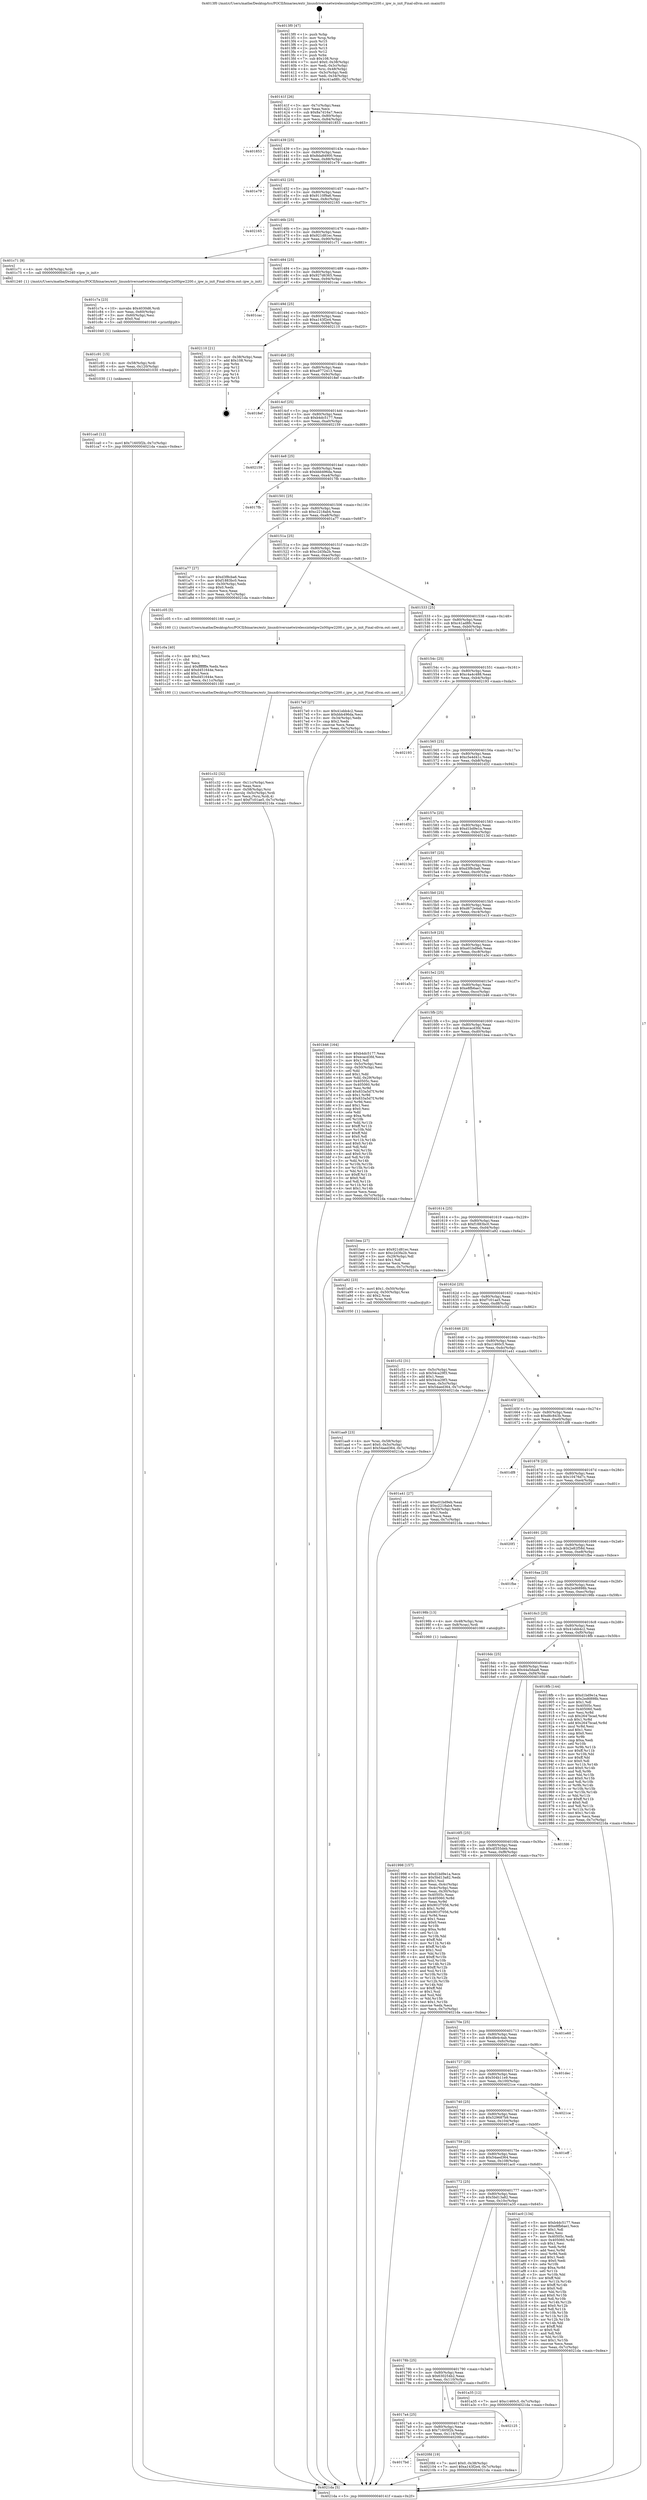 digraph "0x4013f0" {
  label = "0x4013f0 (/mnt/c/Users/mathe/Desktop/tcc/POCII/binaries/extr_linuxdriversnetwirelessintelipw2x00ipw2200.c_ipw_is_init_Final-ollvm.out::main(0))"
  labelloc = "t"
  node[shape=record]

  Entry [label="",width=0.3,height=0.3,shape=circle,fillcolor=black,style=filled]
  "0x40141f" [label="{
     0x40141f [26]\l
     | [instrs]\l
     &nbsp;&nbsp;0x40141f \<+3\>: mov -0x7c(%rbp),%eax\l
     &nbsp;&nbsp;0x401422 \<+2\>: mov %eax,%ecx\l
     &nbsp;&nbsp;0x401424 \<+6\>: sub $0x8a7d16a7,%ecx\l
     &nbsp;&nbsp;0x40142a \<+3\>: mov %eax,-0x80(%rbp)\l
     &nbsp;&nbsp;0x40142d \<+6\>: mov %ecx,-0x84(%rbp)\l
     &nbsp;&nbsp;0x401433 \<+6\>: je 0000000000401853 \<main+0x463\>\l
  }"]
  "0x401853" [label="{
     0x401853\l
  }", style=dashed]
  "0x401439" [label="{
     0x401439 [25]\l
     | [instrs]\l
     &nbsp;&nbsp;0x401439 \<+5\>: jmp 000000000040143e \<main+0x4e\>\l
     &nbsp;&nbsp;0x40143e \<+3\>: mov -0x80(%rbp),%eax\l
     &nbsp;&nbsp;0x401441 \<+5\>: sub $0x8da84900,%eax\l
     &nbsp;&nbsp;0x401446 \<+6\>: mov %eax,-0x88(%rbp)\l
     &nbsp;&nbsp;0x40144c \<+6\>: je 0000000000401e79 \<main+0xa89\>\l
  }"]
  Exit [label="",width=0.3,height=0.3,shape=circle,fillcolor=black,style=filled,peripheries=2]
  "0x401e79" [label="{
     0x401e79\l
  }", style=dashed]
  "0x401452" [label="{
     0x401452 [25]\l
     | [instrs]\l
     &nbsp;&nbsp;0x401452 \<+5\>: jmp 0000000000401457 \<main+0x67\>\l
     &nbsp;&nbsp;0x401457 \<+3\>: mov -0x80(%rbp),%eax\l
     &nbsp;&nbsp;0x40145a \<+5\>: sub $0x9110f9a6,%eax\l
     &nbsp;&nbsp;0x40145f \<+6\>: mov %eax,-0x8c(%rbp)\l
     &nbsp;&nbsp;0x401465 \<+6\>: je 0000000000402165 \<main+0xd75\>\l
  }"]
  "0x4017bd" [label="{
     0x4017bd\l
  }", style=dashed]
  "0x402165" [label="{
     0x402165\l
  }", style=dashed]
  "0x40146b" [label="{
     0x40146b [25]\l
     | [instrs]\l
     &nbsp;&nbsp;0x40146b \<+5\>: jmp 0000000000401470 \<main+0x80\>\l
     &nbsp;&nbsp;0x401470 \<+3\>: mov -0x80(%rbp),%eax\l
     &nbsp;&nbsp;0x401473 \<+5\>: sub $0x921d81ec,%eax\l
     &nbsp;&nbsp;0x401478 \<+6\>: mov %eax,-0x90(%rbp)\l
     &nbsp;&nbsp;0x40147e \<+6\>: je 0000000000401c71 \<main+0x881\>\l
  }"]
  "0x4020fd" [label="{
     0x4020fd [19]\l
     | [instrs]\l
     &nbsp;&nbsp;0x4020fd \<+7\>: movl $0x0,-0x38(%rbp)\l
     &nbsp;&nbsp;0x402104 \<+7\>: movl $0xa143f2e4,-0x7c(%rbp)\l
     &nbsp;&nbsp;0x40210b \<+5\>: jmp 00000000004021da \<main+0xdea\>\l
  }"]
  "0x401c71" [label="{
     0x401c71 [9]\l
     | [instrs]\l
     &nbsp;&nbsp;0x401c71 \<+4\>: mov -0x58(%rbp),%rdi\l
     &nbsp;&nbsp;0x401c75 \<+5\>: call 0000000000401240 \<ipw_is_init\>\l
     | [calls]\l
     &nbsp;&nbsp;0x401240 \{1\} (/mnt/c/Users/mathe/Desktop/tcc/POCII/binaries/extr_linuxdriversnetwirelessintelipw2x00ipw2200.c_ipw_is_init_Final-ollvm.out::ipw_is_init)\l
  }"]
  "0x401484" [label="{
     0x401484 [25]\l
     | [instrs]\l
     &nbsp;&nbsp;0x401484 \<+5\>: jmp 0000000000401489 \<main+0x99\>\l
     &nbsp;&nbsp;0x401489 \<+3\>: mov -0x80(%rbp),%eax\l
     &nbsp;&nbsp;0x40148c \<+5\>: sub $0x927d6365,%eax\l
     &nbsp;&nbsp;0x401491 \<+6\>: mov %eax,-0x94(%rbp)\l
     &nbsp;&nbsp;0x401497 \<+6\>: je 0000000000401cac \<main+0x8bc\>\l
  }"]
  "0x4017a4" [label="{
     0x4017a4 [25]\l
     | [instrs]\l
     &nbsp;&nbsp;0x4017a4 \<+5\>: jmp 00000000004017a9 \<main+0x3b9\>\l
     &nbsp;&nbsp;0x4017a9 \<+3\>: mov -0x80(%rbp),%eax\l
     &nbsp;&nbsp;0x4017ac \<+5\>: sub $0x71605f2b,%eax\l
     &nbsp;&nbsp;0x4017b1 \<+6\>: mov %eax,-0x114(%rbp)\l
     &nbsp;&nbsp;0x4017b7 \<+6\>: je 00000000004020fd \<main+0xd0d\>\l
  }"]
  "0x401cac" [label="{
     0x401cac\l
  }", style=dashed]
  "0x40149d" [label="{
     0x40149d [25]\l
     | [instrs]\l
     &nbsp;&nbsp;0x40149d \<+5\>: jmp 00000000004014a2 \<main+0xb2\>\l
     &nbsp;&nbsp;0x4014a2 \<+3\>: mov -0x80(%rbp),%eax\l
     &nbsp;&nbsp;0x4014a5 \<+5\>: sub $0xa143f2e4,%eax\l
     &nbsp;&nbsp;0x4014aa \<+6\>: mov %eax,-0x98(%rbp)\l
     &nbsp;&nbsp;0x4014b0 \<+6\>: je 0000000000402110 \<main+0xd20\>\l
  }"]
  "0x402125" [label="{
     0x402125\l
  }", style=dashed]
  "0x402110" [label="{
     0x402110 [21]\l
     | [instrs]\l
     &nbsp;&nbsp;0x402110 \<+3\>: mov -0x38(%rbp),%eax\l
     &nbsp;&nbsp;0x402113 \<+7\>: add $0x108,%rsp\l
     &nbsp;&nbsp;0x40211a \<+1\>: pop %rbx\l
     &nbsp;&nbsp;0x40211b \<+2\>: pop %r12\l
     &nbsp;&nbsp;0x40211d \<+2\>: pop %r13\l
     &nbsp;&nbsp;0x40211f \<+2\>: pop %r14\l
     &nbsp;&nbsp;0x402121 \<+2\>: pop %r15\l
     &nbsp;&nbsp;0x402123 \<+1\>: pop %rbp\l
     &nbsp;&nbsp;0x402124 \<+1\>: ret\l
  }"]
  "0x4014b6" [label="{
     0x4014b6 [25]\l
     | [instrs]\l
     &nbsp;&nbsp;0x4014b6 \<+5\>: jmp 00000000004014bb \<main+0xcb\>\l
     &nbsp;&nbsp;0x4014bb \<+3\>: mov -0x80(%rbp),%eax\l
     &nbsp;&nbsp;0x4014be \<+5\>: sub $0xa9772413,%eax\l
     &nbsp;&nbsp;0x4014c3 \<+6\>: mov %eax,-0x9c(%rbp)\l
     &nbsp;&nbsp;0x4014c9 \<+6\>: je 00000000004018ef \<main+0x4ff\>\l
  }"]
  "0x401ca0" [label="{
     0x401ca0 [12]\l
     | [instrs]\l
     &nbsp;&nbsp;0x401ca0 \<+7\>: movl $0x71605f2b,-0x7c(%rbp)\l
     &nbsp;&nbsp;0x401ca7 \<+5\>: jmp 00000000004021da \<main+0xdea\>\l
  }"]
  "0x4018ef" [label="{
     0x4018ef\l
  }", style=dashed]
  "0x4014cf" [label="{
     0x4014cf [25]\l
     | [instrs]\l
     &nbsp;&nbsp;0x4014cf \<+5\>: jmp 00000000004014d4 \<main+0xe4\>\l
     &nbsp;&nbsp;0x4014d4 \<+3\>: mov -0x80(%rbp),%eax\l
     &nbsp;&nbsp;0x4014d7 \<+5\>: sub $0xb4dc5177,%eax\l
     &nbsp;&nbsp;0x4014dc \<+6\>: mov %eax,-0xa0(%rbp)\l
     &nbsp;&nbsp;0x4014e2 \<+6\>: je 0000000000402159 \<main+0xd69\>\l
  }"]
  "0x401c91" [label="{
     0x401c91 [15]\l
     | [instrs]\l
     &nbsp;&nbsp;0x401c91 \<+4\>: mov -0x58(%rbp),%rdi\l
     &nbsp;&nbsp;0x401c95 \<+6\>: mov %eax,-0x120(%rbp)\l
     &nbsp;&nbsp;0x401c9b \<+5\>: call 0000000000401030 \<free@plt\>\l
     | [calls]\l
     &nbsp;&nbsp;0x401030 \{1\} (unknown)\l
  }"]
  "0x402159" [label="{
     0x402159\l
  }", style=dashed]
  "0x4014e8" [label="{
     0x4014e8 [25]\l
     | [instrs]\l
     &nbsp;&nbsp;0x4014e8 \<+5\>: jmp 00000000004014ed \<main+0xfd\>\l
     &nbsp;&nbsp;0x4014ed \<+3\>: mov -0x80(%rbp),%eax\l
     &nbsp;&nbsp;0x4014f0 \<+5\>: sub $0xbbb496da,%eax\l
     &nbsp;&nbsp;0x4014f5 \<+6\>: mov %eax,-0xa4(%rbp)\l
     &nbsp;&nbsp;0x4014fb \<+6\>: je 00000000004017fb \<main+0x40b\>\l
  }"]
  "0x401c7a" [label="{
     0x401c7a [23]\l
     | [instrs]\l
     &nbsp;&nbsp;0x401c7a \<+10\>: movabs $0x4030d6,%rdi\l
     &nbsp;&nbsp;0x401c84 \<+3\>: mov %eax,-0x60(%rbp)\l
     &nbsp;&nbsp;0x401c87 \<+3\>: mov -0x60(%rbp),%esi\l
     &nbsp;&nbsp;0x401c8a \<+2\>: mov $0x0,%al\l
     &nbsp;&nbsp;0x401c8c \<+5\>: call 0000000000401040 \<printf@plt\>\l
     | [calls]\l
     &nbsp;&nbsp;0x401040 \{1\} (unknown)\l
  }"]
  "0x4017fb" [label="{
     0x4017fb\l
  }", style=dashed]
  "0x401501" [label="{
     0x401501 [25]\l
     | [instrs]\l
     &nbsp;&nbsp;0x401501 \<+5\>: jmp 0000000000401506 \<main+0x116\>\l
     &nbsp;&nbsp;0x401506 \<+3\>: mov -0x80(%rbp),%eax\l
     &nbsp;&nbsp;0x401509 \<+5\>: sub $0xc2218ab4,%eax\l
     &nbsp;&nbsp;0x40150e \<+6\>: mov %eax,-0xa8(%rbp)\l
     &nbsp;&nbsp;0x401514 \<+6\>: je 0000000000401a77 \<main+0x687\>\l
  }"]
  "0x401c32" [label="{
     0x401c32 [32]\l
     | [instrs]\l
     &nbsp;&nbsp;0x401c32 \<+6\>: mov -0x11c(%rbp),%ecx\l
     &nbsp;&nbsp;0x401c38 \<+3\>: imul %eax,%ecx\l
     &nbsp;&nbsp;0x401c3b \<+4\>: mov -0x58(%rbp),%rsi\l
     &nbsp;&nbsp;0x401c3f \<+4\>: movslq -0x5c(%rbp),%rdi\l
     &nbsp;&nbsp;0x401c43 \<+3\>: mov %ecx,(%rsi,%rdi,4)\l
     &nbsp;&nbsp;0x401c46 \<+7\>: movl $0xf7c01ae5,-0x7c(%rbp)\l
     &nbsp;&nbsp;0x401c4d \<+5\>: jmp 00000000004021da \<main+0xdea\>\l
  }"]
  "0x401a77" [label="{
     0x401a77 [27]\l
     | [instrs]\l
     &nbsp;&nbsp;0x401a77 \<+5\>: mov $0xd3f8cba6,%eax\l
     &nbsp;&nbsp;0x401a7c \<+5\>: mov $0xf1883bc0,%ecx\l
     &nbsp;&nbsp;0x401a81 \<+3\>: mov -0x30(%rbp),%edx\l
     &nbsp;&nbsp;0x401a84 \<+3\>: cmp $0x0,%edx\l
     &nbsp;&nbsp;0x401a87 \<+3\>: cmove %ecx,%eax\l
     &nbsp;&nbsp;0x401a8a \<+3\>: mov %eax,-0x7c(%rbp)\l
     &nbsp;&nbsp;0x401a8d \<+5\>: jmp 00000000004021da \<main+0xdea\>\l
  }"]
  "0x40151a" [label="{
     0x40151a [25]\l
     | [instrs]\l
     &nbsp;&nbsp;0x40151a \<+5\>: jmp 000000000040151f \<main+0x12f\>\l
     &nbsp;&nbsp;0x40151f \<+3\>: mov -0x80(%rbp),%eax\l
     &nbsp;&nbsp;0x401522 \<+5\>: sub $0xc2d3fa2b,%eax\l
     &nbsp;&nbsp;0x401527 \<+6\>: mov %eax,-0xac(%rbp)\l
     &nbsp;&nbsp;0x40152d \<+6\>: je 0000000000401c05 \<main+0x815\>\l
  }"]
  "0x401c0a" [label="{
     0x401c0a [40]\l
     | [instrs]\l
     &nbsp;&nbsp;0x401c0a \<+5\>: mov $0x2,%ecx\l
     &nbsp;&nbsp;0x401c0f \<+1\>: cltd\l
     &nbsp;&nbsp;0x401c10 \<+2\>: idiv %ecx\l
     &nbsp;&nbsp;0x401c12 \<+6\>: imul $0xfffffffe,%edx,%ecx\l
     &nbsp;&nbsp;0x401c18 \<+6\>: add $0xd451644e,%ecx\l
     &nbsp;&nbsp;0x401c1e \<+3\>: add $0x1,%ecx\l
     &nbsp;&nbsp;0x401c21 \<+6\>: sub $0xd451644e,%ecx\l
     &nbsp;&nbsp;0x401c27 \<+6\>: mov %ecx,-0x11c(%rbp)\l
     &nbsp;&nbsp;0x401c2d \<+5\>: call 0000000000401160 \<next_i\>\l
     | [calls]\l
     &nbsp;&nbsp;0x401160 \{1\} (/mnt/c/Users/mathe/Desktop/tcc/POCII/binaries/extr_linuxdriversnetwirelessintelipw2x00ipw2200.c_ipw_is_init_Final-ollvm.out::next_i)\l
  }"]
  "0x401c05" [label="{
     0x401c05 [5]\l
     | [instrs]\l
     &nbsp;&nbsp;0x401c05 \<+5\>: call 0000000000401160 \<next_i\>\l
     | [calls]\l
     &nbsp;&nbsp;0x401160 \{1\} (/mnt/c/Users/mathe/Desktop/tcc/POCII/binaries/extr_linuxdriversnetwirelessintelipw2x00ipw2200.c_ipw_is_init_Final-ollvm.out::next_i)\l
  }"]
  "0x401533" [label="{
     0x401533 [25]\l
     | [instrs]\l
     &nbsp;&nbsp;0x401533 \<+5\>: jmp 0000000000401538 \<main+0x148\>\l
     &nbsp;&nbsp;0x401538 \<+3\>: mov -0x80(%rbp),%eax\l
     &nbsp;&nbsp;0x40153b \<+5\>: sub $0xc41ad8fc,%eax\l
     &nbsp;&nbsp;0x401540 \<+6\>: mov %eax,-0xb0(%rbp)\l
     &nbsp;&nbsp;0x401546 \<+6\>: je 00000000004017e0 \<main+0x3f0\>\l
  }"]
  "0x401aa9" [label="{
     0x401aa9 [23]\l
     | [instrs]\l
     &nbsp;&nbsp;0x401aa9 \<+4\>: mov %rax,-0x58(%rbp)\l
     &nbsp;&nbsp;0x401aad \<+7\>: movl $0x0,-0x5c(%rbp)\l
     &nbsp;&nbsp;0x401ab4 \<+7\>: movl $0x54aed364,-0x7c(%rbp)\l
     &nbsp;&nbsp;0x401abb \<+5\>: jmp 00000000004021da \<main+0xdea\>\l
  }"]
  "0x4017e0" [label="{
     0x4017e0 [27]\l
     | [instrs]\l
     &nbsp;&nbsp;0x4017e0 \<+5\>: mov $0x41ebb4c2,%eax\l
     &nbsp;&nbsp;0x4017e5 \<+5\>: mov $0xbbb496da,%ecx\l
     &nbsp;&nbsp;0x4017ea \<+3\>: mov -0x34(%rbp),%edx\l
     &nbsp;&nbsp;0x4017ed \<+3\>: cmp $0x2,%edx\l
     &nbsp;&nbsp;0x4017f0 \<+3\>: cmovne %ecx,%eax\l
     &nbsp;&nbsp;0x4017f3 \<+3\>: mov %eax,-0x7c(%rbp)\l
     &nbsp;&nbsp;0x4017f6 \<+5\>: jmp 00000000004021da \<main+0xdea\>\l
  }"]
  "0x40154c" [label="{
     0x40154c [25]\l
     | [instrs]\l
     &nbsp;&nbsp;0x40154c \<+5\>: jmp 0000000000401551 \<main+0x161\>\l
     &nbsp;&nbsp;0x401551 \<+3\>: mov -0x80(%rbp),%eax\l
     &nbsp;&nbsp;0x401554 \<+5\>: sub $0xc4a4c488,%eax\l
     &nbsp;&nbsp;0x401559 \<+6\>: mov %eax,-0xb4(%rbp)\l
     &nbsp;&nbsp;0x40155f \<+6\>: je 0000000000402193 \<main+0xda3\>\l
  }"]
  "0x4021da" [label="{
     0x4021da [5]\l
     | [instrs]\l
     &nbsp;&nbsp;0x4021da \<+5\>: jmp 000000000040141f \<main+0x2f\>\l
  }"]
  "0x4013f0" [label="{
     0x4013f0 [47]\l
     | [instrs]\l
     &nbsp;&nbsp;0x4013f0 \<+1\>: push %rbp\l
     &nbsp;&nbsp;0x4013f1 \<+3\>: mov %rsp,%rbp\l
     &nbsp;&nbsp;0x4013f4 \<+2\>: push %r15\l
     &nbsp;&nbsp;0x4013f6 \<+2\>: push %r14\l
     &nbsp;&nbsp;0x4013f8 \<+2\>: push %r13\l
     &nbsp;&nbsp;0x4013fa \<+2\>: push %r12\l
     &nbsp;&nbsp;0x4013fc \<+1\>: push %rbx\l
     &nbsp;&nbsp;0x4013fd \<+7\>: sub $0x108,%rsp\l
     &nbsp;&nbsp;0x401404 \<+7\>: movl $0x0,-0x38(%rbp)\l
     &nbsp;&nbsp;0x40140b \<+3\>: mov %edi,-0x3c(%rbp)\l
     &nbsp;&nbsp;0x40140e \<+4\>: mov %rsi,-0x48(%rbp)\l
     &nbsp;&nbsp;0x401412 \<+3\>: mov -0x3c(%rbp),%edi\l
     &nbsp;&nbsp;0x401415 \<+3\>: mov %edi,-0x34(%rbp)\l
     &nbsp;&nbsp;0x401418 \<+7\>: movl $0xc41ad8fc,-0x7c(%rbp)\l
  }"]
  "0x40178b" [label="{
     0x40178b [25]\l
     | [instrs]\l
     &nbsp;&nbsp;0x40178b \<+5\>: jmp 0000000000401790 \<main+0x3a0\>\l
     &nbsp;&nbsp;0x401790 \<+3\>: mov -0x80(%rbp),%eax\l
     &nbsp;&nbsp;0x401793 \<+5\>: sub $0x630254b2,%eax\l
     &nbsp;&nbsp;0x401798 \<+6\>: mov %eax,-0x110(%rbp)\l
     &nbsp;&nbsp;0x40179e \<+6\>: je 0000000000402125 \<main+0xd35\>\l
  }"]
  "0x402193" [label="{
     0x402193\l
  }", style=dashed]
  "0x401565" [label="{
     0x401565 [25]\l
     | [instrs]\l
     &nbsp;&nbsp;0x401565 \<+5\>: jmp 000000000040156a \<main+0x17a\>\l
     &nbsp;&nbsp;0x40156a \<+3\>: mov -0x80(%rbp),%eax\l
     &nbsp;&nbsp;0x40156d \<+5\>: sub $0xc5e4d41c,%eax\l
     &nbsp;&nbsp;0x401572 \<+6\>: mov %eax,-0xb8(%rbp)\l
     &nbsp;&nbsp;0x401578 \<+6\>: je 0000000000401d32 \<main+0x942\>\l
  }"]
  "0x401a35" [label="{
     0x401a35 [12]\l
     | [instrs]\l
     &nbsp;&nbsp;0x401a35 \<+7\>: movl $0xc1460c5,-0x7c(%rbp)\l
     &nbsp;&nbsp;0x401a3c \<+5\>: jmp 00000000004021da \<main+0xdea\>\l
  }"]
  "0x401d32" [label="{
     0x401d32\l
  }", style=dashed]
  "0x40157e" [label="{
     0x40157e [25]\l
     | [instrs]\l
     &nbsp;&nbsp;0x40157e \<+5\>: jmp 0000000000401583 \<main+0x193\>\l
     &nbsp;&nbsp;0x401583 \<+3\>: mov -0x80(%rbp),%eax\l
     &nbsp;&nbsp;0x401586 \<+5\>: sub $0xd1bd9e1a,%eax\l
     &nbsp;&nbsp;0x40158b \<+6\>: mov %eax,-0xbc(%rbp)\l
     &nbsp;&nbsp;0x401591 \<+6\>: je 000000000040213d \<main+0xd4d\>\l
  }"]
  "0x401772" [label="{
     0x401772 [25]\l
     | [instrs]\l
     &nbsp;&nbsp;0x401772 \<+5\>: jmp 0000000000401777 \<main+0x387\>\l
     &nbsp;&nbsp;0x401777 \<+3\>: mov -0x80(%rbp),%eax\l
     &nbsp;&nbsp;0x40177a \<+5\>: sub $0x5bd13a82,%eax\l
     &nbsp;&nbsp;0x40177f \<+6\>: mov %eax,-0x10c(%rbp)\l
     &nbsp;&nbsp;0x401785 \<+6\>: je 0000000000401a35 \<main+0x645\>\l
  }"]
  "0x40213d" [label="{
     0x40213d\l
  }", style=dashed]
  "0x401597" [label="{
     0x401597 [25]\l
     | [instrs]\l
     &nbsp;&nbsp;0x401597 \<+5\>: jmp 000000000040159c \<main+0x1ac\>\l
     &nbsp;&nbsp;0x40159c \<+3\>: mov -0x80(%rbp),%eax\l
     &nbsp;&nbsp;0x40159f \<+5\>: sub $0xd3f8cba6,%eax\l
     &nbsp;&nbsp;0x4015a4 \<+6\>: mov %eax,-0xc0(%rbp)\l
     &nbsp;&nbsp;0x4015aa \<+6\>: je 0000000000401fca \<main+0xbda\>\l
  }"]
  "0x401ac0" [label="{
     0x401ac0 [134]\l
     | [instrs]\l
     &nbsp;&nbsp;0x401ac0 \<+5\>: mov $0xb4dc5177,%eax\l
     &nbsp;&nbsp;0x401ac5 \<+5\>: mov $0xe8fb6ae1,%ecx\l
     &nbsp;&nbsp;0x401aca \<+2\>: mov $0x1,%dl\l
     &nbsp;&nbsp;0x401acc \<+2\>: xor %esi,%esi\l
     &nbsp;&nbsp;0x401ace \<+7\>: mov 0x40505c,%edi\l
     &nbsp;&nbsp;0x401ad5 \<+8\>: mov 0x405060,%r8d\l
     &nbsp;&nbsp;0x401add \<+3\>: sub $0x1,%esi\l
     &nbsp;&nbsp;0x401ae0 \<+3\>: mov %edi,%r9d\l
     &nbsp;&nbsp;0x401ae3 \<+3\>: add %esi,%r9d\l
     &nbsp;&nbsp;0x401ae6 \<+4\>: imul %r9d,%edi\l
     &nbsp;&nbsp;0x401aea \<+3\>: and $0x1,%edi\l
     &nbsp;&nbsp;0x401aed \<+3\>: cmp $0x0,%edi\l
     &nbsp;&nbsp;0x401af0 \<+4\>: sete %r10b\l
     &nbsp;&nbsp;0x401af4 \<+4\>: cmp $0xa,%r8d\l
     &nbsp;&nbsp;0x401af8 \<+4\>: setl %r11b\l
     &nbsp;&nbsp;0x401afc \<+3\>: mov %r10b,%bl\l
     &nbsp;&nbsp;0x401aff \<+3\>: xor $0xff,%bl\l
     &nbsp;&nbsp;0x401b02 \<+3\>: mov %r11b,%r14b\l
     &nbsp;&nbsp;0x401b05 \<+4\>: xor $0xff,%r14b\l
     &nbsp;&nbsp;0x401b09 \<+3\>: xor $0x0,%dl\l
     &nbsp;&nbsp;0x401b0c \<+3\>: mov %bl,%r15b\l
     &nbsp;&nbsp;0x401b0f \<+4\>: and $0x0,%r15b\l
     &nbsp;&nbsp;0x401b13 \<+3\>: and %dl,%r10b\l
     &nbsp;&nbsp;0x401b16 \<+3\>: mov %r14b,%r12b\l
     &nbsp;&nbsp;0x401b19 \<+4\>: and $0x0,%r12b\l
     &nbsp;&nbsp;0x401b1d \<+3\>: and %dl,%r11b\l
     &nbsp;&nbsp;0x401b20 \<+3\>: or %r10b,%r15b\l
     &nbsp;&nbsp;0x401b23 \<+3\>: or %r11b,%r12b\l
     &nbsp;&nbsp;0x401b26 \<+3\>: xor %r12b,%r15b\l
     &nbsp;&nbsp;0x401b29 \<+3\>: or %r14b,%bl\l
     &nbsp;&nbsp;0x401b2c \<+3\>: xor $0xff,%bl\l
     &nbsp;&nbsp;0x401b2f \<+3\>: or $0x0,%dl\l
     &nbsp;&nbsp;0x401b32 \<+2\>: and %dl,%bl\l
     &nbsp;&nbsp;0x401b34 \<+3\>: or %bl,%r15b\l
     &nbsp;&nbsp;0x401b37 \<+4\>: test $0x1,%r15b\l
     &nbsp;&nbsp;0x401b3b \<+3\>: cmovne %ecx,%eax\l
     &nbsp;&nbsp;0x401b3e \<+3\>: mov %eax,-0x7c(%rbp)\l
     &nbsp;&nbsp;0x401b41 \<+5\>: jmp 00000000004021da \<main+0xdea\>\l
  }"]
  "0x401fca" [label="{
     0x401fca\l
  }", style=dashed]
  "0x4015b0" [label="{
     0x4015b0 [25]\l
     | [instrs]\l
     &nbsp;&nbsp;0x4015b0 \<+5\>: jmp 00000000004015b5 \<main+0x1c5\>\l
     &nbsp;&nbsp;0x4015b5 \<+3\>: mov -0x80(%rbp),%eax\l
     &nbsp;&nbsp;0x4015b8 \<+5\>: sub $0xd672e4ab,%eax\l
     &nbsp;&nbsp;0x4015bd \<+6\>: mov %eax,-0xc4(%rbp)\l
     &nbsp;&nbsp;0x4015c3 \<+6\>: je 0000000000401e13 \<main+0xa23\>\l
  }"]
  "0x401759" [label="{
     0x401759 [25]\l
     | [instrs]\l
     &nbsp;&nbsp;0x401759 \<+5\>: jmp 000000000040175e \<main+0x36e\>\l
     &nbsp;&nbsp;0x40175e \<+3\>: mov -0x80(%rbp),%eax\l
     &nbsp;&nbsp;0x401761 \<+5\>: sub $0x54aed364,%eax\l
     &nbsp;&nbsp;0x401766 \<+6\>: mov %eax,-0x108(%rbp)\l
     &nbsp;&nbsp;0x40176c \<+6\>: je 0000000000401ac0 \<main+0x6d0\>\l
  }"]
  "0x401e13" [label="{
     0x401e13\l
  }", style=dashed]
  "0x4015c9" [label="{
     0x4015c9 [25]\l
     | [instrs]\l
     &nbsp;&nbsp;0x4015c9 \<+5\>: jmp 00000000004015ce \<main+0x1de\>\l
     &nbsp;&nbsp;0x4015ce \<+3\>: mov -0x80(%rbp),%eax\l
     &nbsp;&nbsp;0x4015d1 \<+5\>: sub $0xe01bd9eb,%eax\l
     &nbsp;&nbsp;0x4015d6 \<+6\>: mov %eax,-0xc8(%rbp)\l
     &nbsp;&nbsp;0x4015dc \<+6\>: je 0000000000401a5c \<main+0x66c\>\l
  }"]
  "0x401eff" [label="{
     0x401eff\l
  }", style=dashed]
  "0x401a5c" [label="{
     0x401a5c\l
  }", style=dashed]
  "0x4015e2" [label="{
     0x4015e2 [25]\l
     | [instrs]\l
     &nbsp;&nbsp;0x4015e2 \<+5\>: jmp 00000000004015e7 \<main+0x1f7\>\l
     &nbsp;&nbsp;0x4015e7 \<+3\>: mov -0x80(%rbp),%eax\l
     &nbsp;&nbsp;0x4015ea \<+5\>: sub $0xe8fb6ae1,%eax\l
     &nbsp;&nbsp;0x4015ef \<+6\>: mov %eax,-0xcc(%rbp)\l
     &nbsp;&nbsp;0x4015f5 \<+6\>: je 0000000000401b46 \<main+0x756\>\l
  }"]
  "0x401740" [label="{
     0x401740 [25]\l
     | [instrs]\l
     &nbsp;&nbsp;0x401740 \<+5\>: jmp 0000000000401745 \<main+0x355\>\l
     &nbsp;&nbsp;0x401745 \<+3\>: mov -0x80(%rbp),%eax\l
     &nbsp;&nbsp;0x401748 \<+5\>: sub $0x529687b9,%eax\l
     &nbsp;&nbsp;0x40174d \<+6\>: mov %eax,-0x104(%rbp)\l
     &nbsp;&nbsp;0x401753 \<+6\>: je 0000000000401eff \<main+0xb0f\>\l
  }"]
  "0x401b46" [label="{
     0x401b46 [164]\l
     | [instrs]\l
     &nbsp;&nbsp;0x401b46 \<+5\>: mov $0xb4dc5177,%eax\l
     &nbsp;&nbsp;0x401b4b \<+5\>: mov $0xecacd3fd,%ecx\l
     &nbsp;&nbsp;0x401b50 \<+2\>: mov $0x1,%dl\l
     &nbsp;&nbsp;0x401b52 \<+3\>: mov -0x5c(%rbp),%esi\l
     &nbsp;&nbsp;0x401b55 \<+3\>: cmp -0x50(%rbp),%esi\l
     &nbsp;&nbsp;0x401b58 \<+4\>: setl %dil\l
     &nbsp;&nbsp;0x401b5c \<+4\>: and $0x1,%dil\l
     &nbsp;&nbsp;0x401b60 \<+4\>: mov %dil,-0x29(%rbp)\l
     &nbsp;&nbsp;0x401b64 \<+7\>: mov 0x40505c,%esi\l
     &nbsp;&nbsp;0x401b6b \<+8\>: mov 0x405060,%r8d\l
     &nbsp;&nbsp;0x401b73 \<+3\>: mov %esi,%r9d\l
     &nbsp;&nbsp;0x401b76 \<+7\>: add $0x833a5d7f,%r9d\l
     &nbsp;&nbsp;0x401b7d \<+4\>: sub $0x1,%r9d\l
     &nbsp;&nbsp;0x401b81 \<+7\>: sub $0x833a5d7f,%r9d\l
     &nbsp;&nbsp;0x401b88 \<+4\>: imul %r9d,%esi\l
     &nbsp;&nbsp;0x401b8c \<+3\>: and $0x1,%esi\l
     &nbsp;&nbsp;0x401b8f \<+3\>: cmp $0x0,%esi\l
     &nbsp;&nbsp;0x401b92 \<+4\>: sete %dil\l
     &nbsp;&nbsp;0x401b96 \<+4\>: cmp $0xa,%r8d\l
     &nbsp;&nbsp;0x401b9a \<+4\>: setl %r10b\l
     &nbsp;&nbsp;0x401b9e \<+3\>: mov %dil,%r11b\l
     &nbsp;&nbsp;0x401ba1 \<+4\>: xor $0xff,%r11b\l
     &nbsp;&nbsp;0x401ba5 \<+3\>: mov %r10b,%bl\l
     &nbsp;&nbsp;0x401ba8 \<+3\>: xor $0xff,%bl\l
     &nbsp;&nbsp;0x401bab \<+3\>: xor $0x0,%dl\l
     &nbsp;&nbsp;0x401bae \<+3\>: mov %r11b,%r14b\l
     &nbsp;&nbsp;0x401bb1 \<+4\>: and $0x0,%r14b\l
     &nbsp;&nbsp;0x401bb5 \<+3\>: and %dl,%dil\l
     &nbsp;&nbsp;0x401bb8 \<+3\>: mov %bl,%r15b\l
     &nbsp;&nbsp;0x401bbb \<+4\>: and $0x0,%r15b\l
     &nbsp;&nbsp;0x401bbf \<+3\>: and %dl,%r10b\l
     &nbsp;&nbsp;0x401bc2 \<+3\>: or %dil,%r14b\l
     &nbsp;&nbsp;0x401bc5 \<+3\>: or %r10b,%r15b\l
     &nbsp;&nbsp;0x401bc8 \<+3\>: xor %r15b,%r14b\l
     &nbsp;&nbsp;0x401bcb \<+3\>: or %bl,%r11b\l
     &nbsp;&nbsp;0x401bce \<+4\>: xor $0xff,%r11b\l
     &nbsp;&nbsp;0x401bd2 \<+3\>: or $0x0,%dl\l
     &nbsp;&nbsp;0x401bd5 \<+3\>: and %dl,%r11b\l
     &nbsp;&nbsp;0x401bd8 \<+3\>: or %r11b,%r14b\l
     &nbsp;&nbsp;0x401bdb \<+4\>: test $0x1,%r14b\l
     &nbsp;&nbsp;0x401bdf \<+3\>: cmovne %ecx,%eax\l
     &nbsp;&nbsp;0x401be2 \<+3\>: mov %eax,-0x7c(%rbp)\l
     &nbsp;&nbsp;0x401be5 \<+5\>: jmp 00000000004021da \<main+0xdea\>\l
  }"]
  "0x4015fb" [label="{
     0x4015fb [25]\l
     | [instrs]\l
     &nbsp;&nbsp;0x4015fb \<+5\>: jmp 0000000000401600 \<main+0x210\>\l
     &nbsp;&nbsp;0x401600 \<+3\>: mov -0x80(%rbp),%eax\l
     &nbsp;&nbsp;0x401603 \<+5\>: sub $0xecacd3fd,%eax\l
     &nbsp;&nbsp;0x401608 \<+6\>: mov %eax,-0xd0(%rbp)\l
     &nbsp;&nbsp;0x40160e \<+6\>: je 0000000000401bea \<main+0x7fa\>\l
  }"]
  "0x4021ce" [label="{
     0x4021ce\l
  }", style=dashed]
  "0x401bea" [label="{
     0x401bea [27]\l
     | [instrs]\l
     &nbsp;&nbsp;0x401bea \<+5\>: mov $0x921d81ec,%eax\l
     &nbsp;&nbsp;0x401bef \<+5\>: mov $0xc2d3fa2b,%ecx\l
     &nbsp;&nbsp;0x401bf4 \<+3\>: mov -0x29(%rbp),%dl\l
     &nbsp;&nbsp;0x401bf7 \<+3\>: test $0x1,%dl\l
     &nbsp;&nbsp;0x401bfa \<+3\>: cmovne %ecx,%eax\l
     &nbsp;&nbsp;0x401bfd \<+3\>: mov %eax,-0x7c(%rbp)\l
     &nbsp;&nbsp;0x401c00 \<+5\>: jmp 00000000004021da \<main+0xdea\>\l
  }"]
  "0x401614" [label="{
     0x401614 [25]\l
     | [instrs]\l
     &nbsp;&nbsp;0x401614 \<+5\>: jmp 0000000000401619 \<main+0x229\>\l
     &nbsp;&nbsp;0x401619 \<+3\>: mov -0x80(%rbp),%eax\l
     &nbsp;&nbsp;0x40161c \<+5\>: sub $0xf1883bc0,%eax\l
     &nbsp;&nbsp;0x401621 \<+6\>: mov %eax,-0xd4(%rbp)\l
     &nbsp;&nbsp;0x401627 \<+6\>: je 0000000000401a92 \<main+0x6a2\>\l
  }"]
  "0x401727" [label="{
     0x401727 [25]\l
     | [instrs]\l
     &nbsp;&nbsp;0x401727 \<+5\>: jmp 000000000040172c \<main+0x33c\>\l
     &nbsp;&nbsp;0x40172c \<+3\>: mov -0x80(%rbp),%eax\l
     &nbsp;&nbsp;0x40172f \<+5\>: sub $0x504b11e9,%eax\l
     &nbsp;&nbsp;0x401734 \<+6\>: mov %eax,-0x100(%rbp)\l
     &nbsp;&nbsp;0x40173a \<+6\>: je 00000000004021ce \<main+0xdde\>\l
  }"]
  "0x401a92" [label="{
     0x401a92 [23]\l
     | [instrs]\l
     &nbsp;&nbsp;0x401a92 \<+7\>: movl $0x1,-0x50(%rbp)\l
     &nbsp;&nbsp;0x401a99 \<+4\>: movslq -0x50(%rbp),%rax\l
     &nbsp;&nbsp;0x401a9d \<+4\>: shl $0x2,%rax\l
     &nbsp;&nbsp;0x401aa1 \<+3\>: mov %rax,%rdi\l
     &nbsp;&nbsp;0x401aa4 \<+5\>: call 0000000000401050 \<malloc@plt\>\l
     | [calls]\l
     &nbsp;&nbsp;0x401050 \{1\} (unknown)\l
  }"]
  "0x40162d" [label="{
     0x40162d [25]\l
     | [instrs]\l
     &nbsp;&nbsp;0x40162d \<+5\>: jmp 0000000000401632 \<main+0x242\>\l
     &nbsp;&nbsp;0x401632 \<+3\>: mov -0x80(%rbp),%eax\l
     &nbsp;&nbsp;0x401635 \<+5\>: sub $0xf7c01ae5,%eax\l
     &nbsp;&nbsp;0x40163a \<+6\>: mov %eax,-0xd8(%rbp)\l
     &nbsp;&nbsp;0x401640 \<+6\>: je 0000000000401c52 \<main+0x862\>\l
  }"]
  "0x401dec" [label="{
     0x401dec\l
  }", style=dashed]
  "0x401c52" [label="{
     0x401c52 [31]\l
     | [instrs]\l
     &nbsp;&nbsp;0x401c52 \<+3\>: mov -0x5c(%rbp),%eax\l
     &nbsp;&nbsp;0x401c55 \<+5\>: sub $0x54ca29f3,%eax\l
     &nbsp;&nbsp;0x401c5a \<+3\>: add $0x1,%eax\l
     &nbsp;&nbsp;0x401c5d \<+5\>: add $0x54ca29f3,%eax\l
     &nbsp;&nbsp;0x401c62 \<+3\>: mov %eax,-0x5c(%rbp)\l
     &nbsp;&nbsp;0x401c65 \<+7\>: movl $0x54aed364,-0x7c(%rbp)\l
     &nbsp;&nbsp;0x401c6c \<+5\>: jmp 00000000004021da \<main+0xdea\>\l
  }"]
  "0x401646" [label="{
     0x401646 [25]\l
     | [instrs]\l
     &nbsp;&nbsp;0x401646 \<+5\>: jmp 000000000040164b \<main+0x25b\>\l
     &nbsp;&nbsp;0x40164b \<+3\>: mov -0x80(%rbp),%eax\l
     &nbsp;&nbsp;0x40164e \<+5\>: sub $0xc1460c5,%eax\l
     &nbsp;&nbsp;0x401653 \<+6\>: mov %eax,-0xdc(%rbp)\l
     &nbsp;&nbsp;0x401659 \<+6\>: je 0000000000401a41 \<main+0x651\>\l
  }"]
  "0x40170e" [label="{
     0x40170e [25]\l
     | [instrs]\l
     &nbsp;&nbsp;0x40170e \<+5\>: jmp 0000000000401713 \<main+0x323\>\l
     &nbsp;&nbsp;0x401713 \<+3\>: mov -0x80(%rbp),%eax\l
     &nbsp;&nbsp;0x401716 \<+5\>: sub $0x4fe4c4ab,%eax\l
     &nbsp;&nbsp;0x40171b \<+6\>: mov %eax,-0xfc(%rbp)\l
     &nbsp;&nbsp;0x401721 \<+6\>: je 0000000000401dec \<main+0x9fc\>\l
  }"]
  "0x401a41" [label="{
     0x401a41 [27]\l
     | [instrs]\l
     &nbsp;&nbsp;0x401a41 \<+5\>: mov $0xe01bd9eb,%eax\l
     &nbsp;&nbsp;0x401a46 \<+5\>: mov $0xc2218ab4,%ecx\l
     &nbsp;&nbsp;0x401a4b \<+3\>: mov -0x30(%rbp),%edx\l
     &nbsp;&nbsp;0x401a4e \<+3\>: cmp $0x1,%edx\l
     &nbsp;&nbsp;0x401a51 \<+3\>: cmovl %ecx,%eax\l
     &nbsp;&nbsp;0x401a54 \<+3\>: mov %eax,-0x7c(%rbp)\l
     &nbsp;&nbsp;0x401a57 \<+5\>: jmp 00000000004021da \<main+0xdea\>\l
  }"]
  "0x40165f" [label="{
     0x40165f [25]\l
     | [instrs]\l
     &nbsp;&nbsp;0x40165f \<+5\>: jmp 0000000000401664 \<main+0x274\>\l
     &nbsp;&nbsp;0x401664 \<+3\>: mov -0x80(%rbp),%eax\l
     &nbsp;&nbsp;0x401667 \<+5\>: sub $0xd6c843b,%eax\l
     &nbsp;&nbsp;0x40166c \<+6\>: mov %eax,-0xe0(%rbp)\l
     &nbsp;&nbsp;0x401672 \<+6\>: je 0000000000401df8 \<main+0xa08\>\l
  }"]
  "0x401e60" [label="{
     0x401e60\l
  }", style=dashed]
  "0x401df8" [label="{
     0x401df8\l
  }", style=dashed]
  "0x401678" [label="{
     0x401678 [25]\l
     | [instrs]\l
     &nbsp;&nbsp;0x401678 \<+5\>: jmp 000000000040167d \<main+0x28d\>\l
     &nbsp;&nbsp;0x40167d \<+3\>: mov -0x80(%rbp),%eax\l
     &nbsp;&nbsp;0x401680 \<+5\>: sub $0x10476d7c,%eax\l
     &nbsp;&nbsp;0x401685 \<+6\>: mov %eax,-0xe4(%rbp)\l
     &nbsp;&nbsp;0x40168b \<+6\>: je 00000000004020f1 \<main+0xd01\>\l
  }"]
  "0x4016f5" [label="{
     0x4016f5 [25]\l
     | [instrs]\l
     &nbsp;&nbsp;0x4016f5 \<+5\>: jmp 00000000004016fa \<main+0x30a\>\l
     &nbsp;&nbsp;0x4016fa \<+3\>: mov -0x80(%rbp),%eax\l
     &nbsp;&nbsp;0x4016fd \<+5\>: sub $0x4f355deb,%eax\l
     &nbsp;&nbsp;0x401702 \<+6\>: mov %eax,-0xf8(%rbp)\l
     &nbsp;&nbsp;0x401708 \<+6\>: je 0000000000401e60 \<main+0xa70\>\l
  }"]
  "0x4020f1" [label="{
     0x4020f1\l
  }", style=dashed]
  "0x401691" [label="{
     0x401691 [25]\l
     | [instrs]\l
     &nbsp;&nbsp;0x401691 \<+5\>: jmp 0000000000401696 \<main+0x2a6\>\l
     &nbsp;&nbsp;0x401696 \<+3\>: mov -0x80(%rbp),%eax\l
     &nbsp;&nbsp;0x401699 \<+5\>: sub $0x2e82f58d,%eax\l
     &nbsp;&nbsp;0x40169e \<+6\>: mov %eax,-0xe8(%rbp)\l
     &nbsp;&nbsp;0x4016a4 \<+6\>: je 0000000000401fbe \<main+0xbce\>\l
  }"]
  "0x401fd6" [label="{
     0x401fd6\l
  }", style=dashed]
  "0x401fbe" [label="{
     0x401fbe\l
  }", style=dashed]
  "0x4016aa" [label="{
     0x4016aa [25]\l
     | [instrs]\l
     &nbsp;&nbsp;0x4016aa \<+5\>: jmp 00000000004016af \<main+0x2bf\>\l
     &nbsp;&nbsp;0x4016af \<+3\>: mov -0x80(%rbp),%eax\l
     &nbsp;&nbsp;0x4016b2 \<+5\>: sub $0x2ed6898b,%eax\l
     &nbsp;&nbsp;0x4016b7 \<+6\>: mov %eax,-0xec(%rbp)\l
     &nbsp;&nbsp;0x4016bd \<+6\>: je 000000000040198b \<main+0x59b\>\l
  }"]
  "0x401998" [label="{
     0x401998 [157]\l
     | [instrs]\l
     &nbsp;&nbsp;0x401998 \<+5\>: mov $0xd1bd9e1a,%ecx\l
     &nbsp;&nbsp;0x40199d \<+5\>: mov $0x5bd13a82,%edx\l
     &nbsp;&nbsp;0x4019a2 \<+3\>: mov $0x1,%sil\l
     &nbsp;&nbsp;0x4019a5 \<+3\>: mov %eax,-0x4c(%rbp)\l
     &nbsp;&nbsp;0x4019a8 \<+3\>: mov -0x4c(%rbp),%eax\l
     &nbsp;&nbsp;0x4019ab \<+3\>: mov %eax,-0x30(%rbp)\l
     &nbsp;&nbsp;0x4019ae \<+7\>: mov 0x40505c,%eax\l
     &nbsp;&nbsp;0x4019b5 \<+8\>: mov 0x405060,%r8d\l
     &nbsp;&nbsp;0x4019bd \<+3\>: mov %eax,%r9d\l
     &nbsp;&nbsp;0x4019c0 \<+7\>: add $0x901f7056,%r9d\l
     &nbsp;&nbsp;0x4019c7 \<+4\>: sub $0x1,%r9d\l
     &nbsp;&nbsp;0x4019cb \<+7\>: sub $0x901f7056,%r9d\l
     &nbsp;&nbsp;0x4019d2 \<+4\>: imul %r9d,%eax\l
     &nbsp;&nbsp;0x4019d6 \<+3\>: and $0x1,%eax\l
     &nbsp;&nbsp;0x4019d9 \<+3\>: cmp $0x0,%eax\l
     &nbsp;&nbsp;0x4019dc \<+4\>: sete %r10b\l
     &nbsp;&nbsp;0x4019e0 \<+4\>: cmp $0xa,%r8d\l
     &nbsp;&nbsp;0x4019e4 \<+4\>: setl %r11b\l
     &nbsp;&nbsp;0x4019e8 \<+3\>: mov %r10b,%bl\l
     &nbsp;&nbsp;0x4019eb \<+3\>: xor $0xff,%bl\l
     &nbsp;&nbsp;0x4019ee \<+3\>: mov %r11b,%r14b\l
     &nbsp;&nbsp;0x4019f1 \<+4\>: xor $0xff,%r14b\l
     &nbsp;&nbsp;0x4019f5 \<+4\>: xor $0x1,%sil\l
     &nbsp;&nbsp;0x4019f9 \<+3\>: mov %bl,%r15b\l
     &nbsp;&nbsp;0x4019fc \<+4\>: and $0xff,%r15b\l
     &nbsp;&nbsp;0x401a00 \<+3\>: and %sil,%r10b\l
     &nbsp;&nbsp;0x401a03 \<+3\>: mov %r14b,%r12b\l
     &nbsp;&nbsp;0x401a06 \<+4\>: and $0xff,%r12b\l
     &nbsp;&nbsp;0x401a0a \<+3\>: and %sil,%r11b\l
     &nbsp;&nbsp;0x401a0d \<+3\>: or %r10b,%r15b\l
     &nbsp;&nbsp;0x401a10 \<+3\>: or %r11b,%r12b\l
     &nbsp;&nbsp;0x401a13 \<+3\>: xor %r12b,%r15b\l
     &nbsp;&nbsp;0x401a16 \<+3\>: or %r14b,%bl\l
     &nbsp;&nbsp;0x401a19 \<+3\>: xor $0xff,%bl\l
     &nbsp;&nbsp;0x401a1c \<+4\>: or $0x1,%sil\l
     &nbsp;&nbsp;0x401a20 \<+3\>: and %sil,%bl\l
     &nbsp;&nbsp;0x401a23 \<+3\>: or %bl,%r15b\l
     &nbsp;&nbsp;0x401a26 \<+4\>: test $0x1,%r15b\l
     &nbsp;&nbsp;0x401a2a \<+3\>: cmovne %edx,%ecx\l
     &nbsp;&nbsp;0x401a2d \<+3\>: mov %ecx,-0x7c(%rbp)\l
     &nbsp;&nbsp;0x401a30 \<+5\>: jmp 00000000004021da \<main+0xdea\>\l
  }"]
  "0x40198b" [label="{
     0x40198b [13]\l
     | [instrs]\l
     &nbsp;&nbsp;0x40198b \<+4\>: mov -0x48(%rbp),%rax\l
     &nbsp;&nbsp;0x40198f \<+4\>: mov 0x8(%rax),%rdi\l
     &nbsp;&nbsp;0x401993 \<+5\>: call 0000000000401060 \<atoi@plt\>\l
     | [calls]\l
     &nbsp;&nbsp;0x401060 \{1\} (unknown)\l
  }"]
  "0x4016c3" [label="{
     0x4016c3 [25]\l
     | [instrs]\l
     &nbsp;&nbsp;0x4016c3 \<+5\>: jmp 00000000004016c8 \<main+0x2d8\>\l
     &nbsp;&nbsp;0x4016c8 \<+3\>: mov -0x80(%rbp),%eax\l
     &nbsp;&nbsp;0x4016cb \<+5\>: sub $0x41ebb4c2,%eax\l
     &nbsp;&nbsp;0x4016d0 \<+6\>: mov %eax,-0xf0(%rbp)\l
     &nbsp;&nbsp;0x4016d6 \<+6\>: je 00000000004018fb \<main+0x50b\>\l
  }"]
  "0x4016dc" [label="{
     0x4016dc [25]\l
     | [instrs]\l
     &nbsp;&nbsp;0x4016dc \<+5\>: jmp 00000000004016e1 \<main+0x2f1\>\l
     &nbsp;&nbsp;0x4016e1 \<+3\>: mov -0x80(%rbp),%eax\l
     &nbsp;&nbsp;0x4016e4 \<+5\>: sub $0x44a5daa8,%eax\l
     &nbsp;&nbsp;0x4016e9 \<+6\>: mov %eax,-0xf4(%rbp)\l
     &nbsp;&nbsp;0x4016ef \<+6\>: je 0000000000401fd6 \<main+0xbe6\>\l
  }"]
  "0x4018fb" [label="{
     0x4018fb [144]\l
     | [instrs]\l
     &nbsp;&nbsp;0x4018fb \<+5\>: mov $0xd1bd9e1a,%eax\l
     &nbsp;&nbsp;0x401900 \<+5\>: mov $0x2ed6898b,%ecx\l
     &nbsp;&nbsp;0x401905 \<+2\>: mov $0x1,%dl\l
     &nbsp;&nbsp;0x401907 \<+7\>: mov 0x40505c,%esi\l
     &nbsp;&nbsp;0x40190e \<+7\>: mov 0x405060,%edi\l
     &nbsp;&nbsp;0x401915 \<+3\>: mov %esi,%r8d\l
     &nbsp;&nbsp;0x401918 \<+7\>: sub $0x2647bcad,%r8d\l
     &nbsp;&nbsp;0x40191f \<+4\>: sub $0x1,%r8d\l
     &nbsp;&nbsp;0x401923 \<+7\>: add $0x2647bcad,%r8d\l
     &nbsp;&nbsp;0x40192a \<+4\>: imul %r8d,%esi\l
     &nbsp;&nbsp;0x40192e \<+3\>: and $0x1,%esi\l
     &nbsp;&nbsp;0x401931 \<+3\>: cmp $0x0,%esi\l
     &nbsp;&nbsp;0x401934 \<+4\>: sete %r9b\l
     &nbsp;&nbsp;0x401938 \<+3\>: cmp $0xa,%edi\l
     &nbsp;&nbsp;0x40193b \<+4\>: setl %r10b\l
     &nbsp;&nbsp;0x40193f \<+3\>: mov %r9b,%r11b\l
     &nbsp;&nbsp;0x401942 \<+4\>: xor $0xff,%r11b\l
     &nbsp;&nbsp;0x401946 \<+3\>: mov %r10b,%bl\l
     &nbsp;&nbsp;0x401949 \<+3\>: xor $0xff,%bl\l
     &nbsp;&nbsp;0x40194c \<+3\>: xor $0x0,%dl\l
     &nbsp;&nbsp;0x40194f \<+3\>: mov %r11b,%r14b\l
     &nbsp;&nbsp;0x401952 \<+4\>: and $0x0,%r14b\l
     &nbsp;&nbsp;0x401956 \<+3\>: and %dl,%r9b\l
     &nbsp;&nbsp;0x401959 \<+3\>: mov %bl,%r15b\l
     &nbsp;&nbsp;0x40195c \<+4\>: and $0x0,%r15b\l
     &nbsp;&nbsp;0x401960 \<+3\>: and %dl,%r10b\l
     &nbsp;&nbsp;0x401963 \<+3\>: or %r9b,%r14b\l
     &nbsp;&nbsp;0x401966 \<+3\>: or %r10b,%r15b\l
     &nbsp;&nbsp;0x401969 \<+3\>: xor %r15b,%r14b\l
     &nbsp;&nbsp;0x40196c \<+3\>: or %bl,%r11b\l
     &nbsp;&nbsp;0x40196f \<+4\>: xor $0xff,%r11b\l
     &nbsp;&nbsp;0x401973 \<+3\>: or $0x0,%dl\l
     &nbsp;&nbsp;0x401976 \<+3\>: and %dl,%r11b\l
     &nbsp;&nbsp;0x401979 \<+3\>: or %r11b,%r14b\l
     &nbsp;&nbsp;0x40197c \<+4\>: test $0x1,%r14b\l
     &nbsp;&nbsp;0x401980 \<+3\>: cmovne %ecx,%eax\l
     &nbsp;&nbsp;0x401983 \<+3\>: mov %eax,-0x7c(%rbp)\l
     &nbsp;&nbsp;0x401986 \<+5\>: jmp 00000000004021da \<main+0xdea\>\l
  }"]
  Entry -> "0x4013f0" [label=" 1"]
  "0x40141f" -> "0x401853" [label=" 0"]
  "0x40141f" -> "0x401439" [label=" 18"]
  "0x402110" -> Exit [label=" 1"]
  "0x401439" -> "0x401e79" [label=" 0"]
  "0x401439" -> "0x401452" [label=" 18"]
  "0x4020fd" -> "0x4021da" [label=" 1"]
  "0x401452" -> "0x402165" [label=" 0"]
  "0x401452" -> "0x40146b" [label=" 18"]
  "0x4017a4" -> "0x4017bd" [label=" 0"]
  "0x40146b" -> "0x401c71" [label=" 1"]
  "0x40146b" -> "0x401484" [label=" 17"]
  "0x4017a4" -> "0x4020fd" [label=" 1"]
  "0x401484" -> "0x401cac" [label=" 0"]
  "0x401484" -> "0x40149d" [label=" 17"]
  "0x40178b" -> "0x4017a4" [label=" 1"]
  "0x40149d" -> "0x402110" [label=" 1"]
  "0x40149d" -> "0x4014b6" [label=" 16"]
  "0x40178b" -> "0x402125" [label=" 0"]
  "0x4014b6" -> "0x4018ef" [label=" 0"]
  "0x4014b6" -> "0x4014cf" [label=" 16"]
  "0x401ca0" -> "0x4021da" [label=" 1"]
  "0x4014cf" -> "0x402159" [label=" 0"]
  "0x4014cf" -> "0x4014e8" [label=" 16"]
  "0x401c91" -> "0x401ca0" [label=" 1"]
  "0x4014e8" -> "0x4017fb" [label=" 0"]
  "0x4014e8" -> "0x401501" [label=" 16"]
  "0x401c7a" -> "0x401c91" [label=" 1"]
  "0x401501" -> "0x401a77" [label=" 1"]
  "0x401501" -> "0x40151a" [label=" 15"]
  "0x401c71" -> "0x401c7a" [label=" 1"]
  "0x40151a" -> "0x401c05" [label=" 1"]
  "0x40151a" -> "0x401533" [label=" 14"]
  "0x401c52" -> "0x4021da" [label=" 1"]
  "0x401533" -> "0x4017e0" [label=" 1"]
  "0x401533" -> "0x40154c" [label=" 13"]
  "0x4017e0" -> "0x4021da" [label=" 1"]
  "0x4013f0" -> "0x40141f" [label=" 1"]
  "0x4021da" -> "0x40141f" [label=" 17"]
  "0x401c32" -> "0x4021da" [label=" 1"]
  "0x40154c" -> "0x402193" [label=" 0"]
  "0x40154c" -> "0x401565" [label=" 13"]
  "0x401c0a" -> "0x401c32" [label=" 1"]
  "0x401565" -> "0x401d32" [label=" 0"]
  "0x401565" -> "0x40157e" [label=" 13"]
  "0x401c05" -> "0x401c0a" [label=" 1"]
  "0x40157e" -> "0x40213d" [label=" 0"]
  "0x40157e" -> "0x401597" [label=" 13"]
  "0x401b46" -> "0x4021da" [label=" 2"]
  "0x401597" -> "0x401fca" [label=" 0"]
  "0x401597" -> "0x4015b0" [label=" 13"]
  "0x401ac0" -> "0x4021da" [label=" 2"]
  "0x4015b0" -> "0x401e13" [label=" 0"]
  "0x4015b0" -> "0x4015c9" [label=" 13"]
  "0x401a92" -> "0x401aa9" [label=" 1"]
  "0x4015c9" -> "0x401a5c" [label=" 0"]
  "0x4015c9" -> "0x4015e2" [label=" 13"]
  "0x401a77" -> "0x4021da" [label=" 1"]
  "0x4015e2" -> "0x401b46" [label=" 2"]
  "0x4015e2" -> "0x4015fb" [label=" 11"]
  "0x401a35" -> "0x4021da" [label=" 1"]
  "0x4015fb" -> "0x401bea" [label=" 2"]
  "0x4015fb" -> "0x401614" [label=" 9"]
  "0x401772" -> "0x40178b" [label=" 1"]
  "0x401614" -> "0x401a92" [label=" 1"]
  "0x401614" -> "0x40162d" [label=" 8"]
  "0x401bea" -> "0x4021da" [label=" 2"]
  "0x40162d" -> "0x401c52" [label=" 1"]
  "0x40162d" -> "0x401646" [label=" 7"]
  "0x401759" -> "0x401772" [label=" 2"]
  "0x401646" -> "0x401a41" [label=" 1"]
  "0x401646" -> "0x40165f" [label=" 6"]
  "0x401aa9" -> "0x4021da" [label=" 1"]
  "0x40165f" -> "0x401df8" [label=" 0"]
  "0x40165f" -> "0x401678" [label=" 6"]
  "0x401740" -> "0x401759" [label=" 4"]
  "0x401678" -> "0x4020f1" [label=" 0"]
  "0x401678" -> "0x401691" [label=" 6"]
  "0x401a41" -> "0x4021da" [label=" 1"]
  "0x401691" -> "0x401fbe" [label=" 0"]
  "0x401691" -> "0x4016aa" [label=" 6"]
  "0x401727" -> "0x401740" [label=" 4"]
  "0x4016aa" -> "0x40198b" [label=" 1"]
  "0x4016aa" -> "0x4016c3" [label=" 5"]
  "0x401772" -> "0x401a35" [label=" 1"]
  "0x4016c3" -> "0x4018fb" [label=" 1"]
  "0x4016c3" -> "0x4016dc" [label=" 4"]
  "0x4018fb" -> "0x4021da" [label=" 1"]
  "0x40198b" -> "0x401998" [label=" 1"]
  "0x401998" -> "0x4021da" [label=" 1"]
  "0x401727" -> "0x4021ce" [label=" 0"]
  "0x4016dc" -> "0x401fd6" [label=" 0"]
  "0x4016dc" -> "0x4016f5" [label=" 4"]
  "0x401740" -> "0x401eff" [label=" 0"]
  "0x4016f5" -> "0x401e60" [label=" 0"]
  "0x4016f5" -> "0x40170e" [label=" 4"]
  "0x401759" -> "0x401ac0" [label=" 2"]
  "0x40170e" -> "0x401dec" [label=" 0"]
  "0x40170e" -> "0x401727" [label=" 4"]
}
